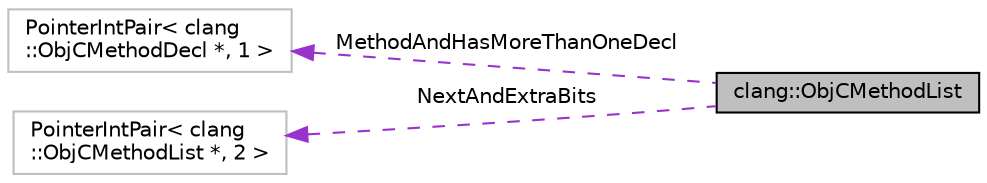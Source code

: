 digraph "clang::ObjCMethodList"
{
 // LATEX_PDF_SIZE
  bgcolor="transparent";
  edge [fontname="Helvetica",fontsize="10",labelfontname="Helvetica",labelfontsize="10"];
  node [fontname="Helvetica",fontsize="10",shape=record];
  rankdir="LR";
  Node1 [label="clang::ObjCMethodList",height=0.2,width=0.4,color="black", fillcolor="grey75", style="filled", fontcolor="black",tooltip="a linked list of methods with the same selector name but different signatures."];
  Node2 -> Node1 [dir="back",color="darkorchid3",fontsize="10",style="dashed",label=" MethodAndHasMoreThanOneDecl" ,fontname="Helvetica"];
  Node2 [label="PointerIntPair\< clang\l::ObjCMethodDecl *, 1 \>",height=0.2,width=0.4,color="grey75",tooltip=" "];
  Node3 -> Node1 [dir="back",color="darkorchid3",fontsize="10",style="dashed",label=" NextAndExtraBits" ,fontname="Helvetica"];
  Node3 [label="PointerIntPair\< clang\l::ObjCMethodList *, 2 \>",height=0.2,width=0.4,color="grey75",tooltip=" "];
}
